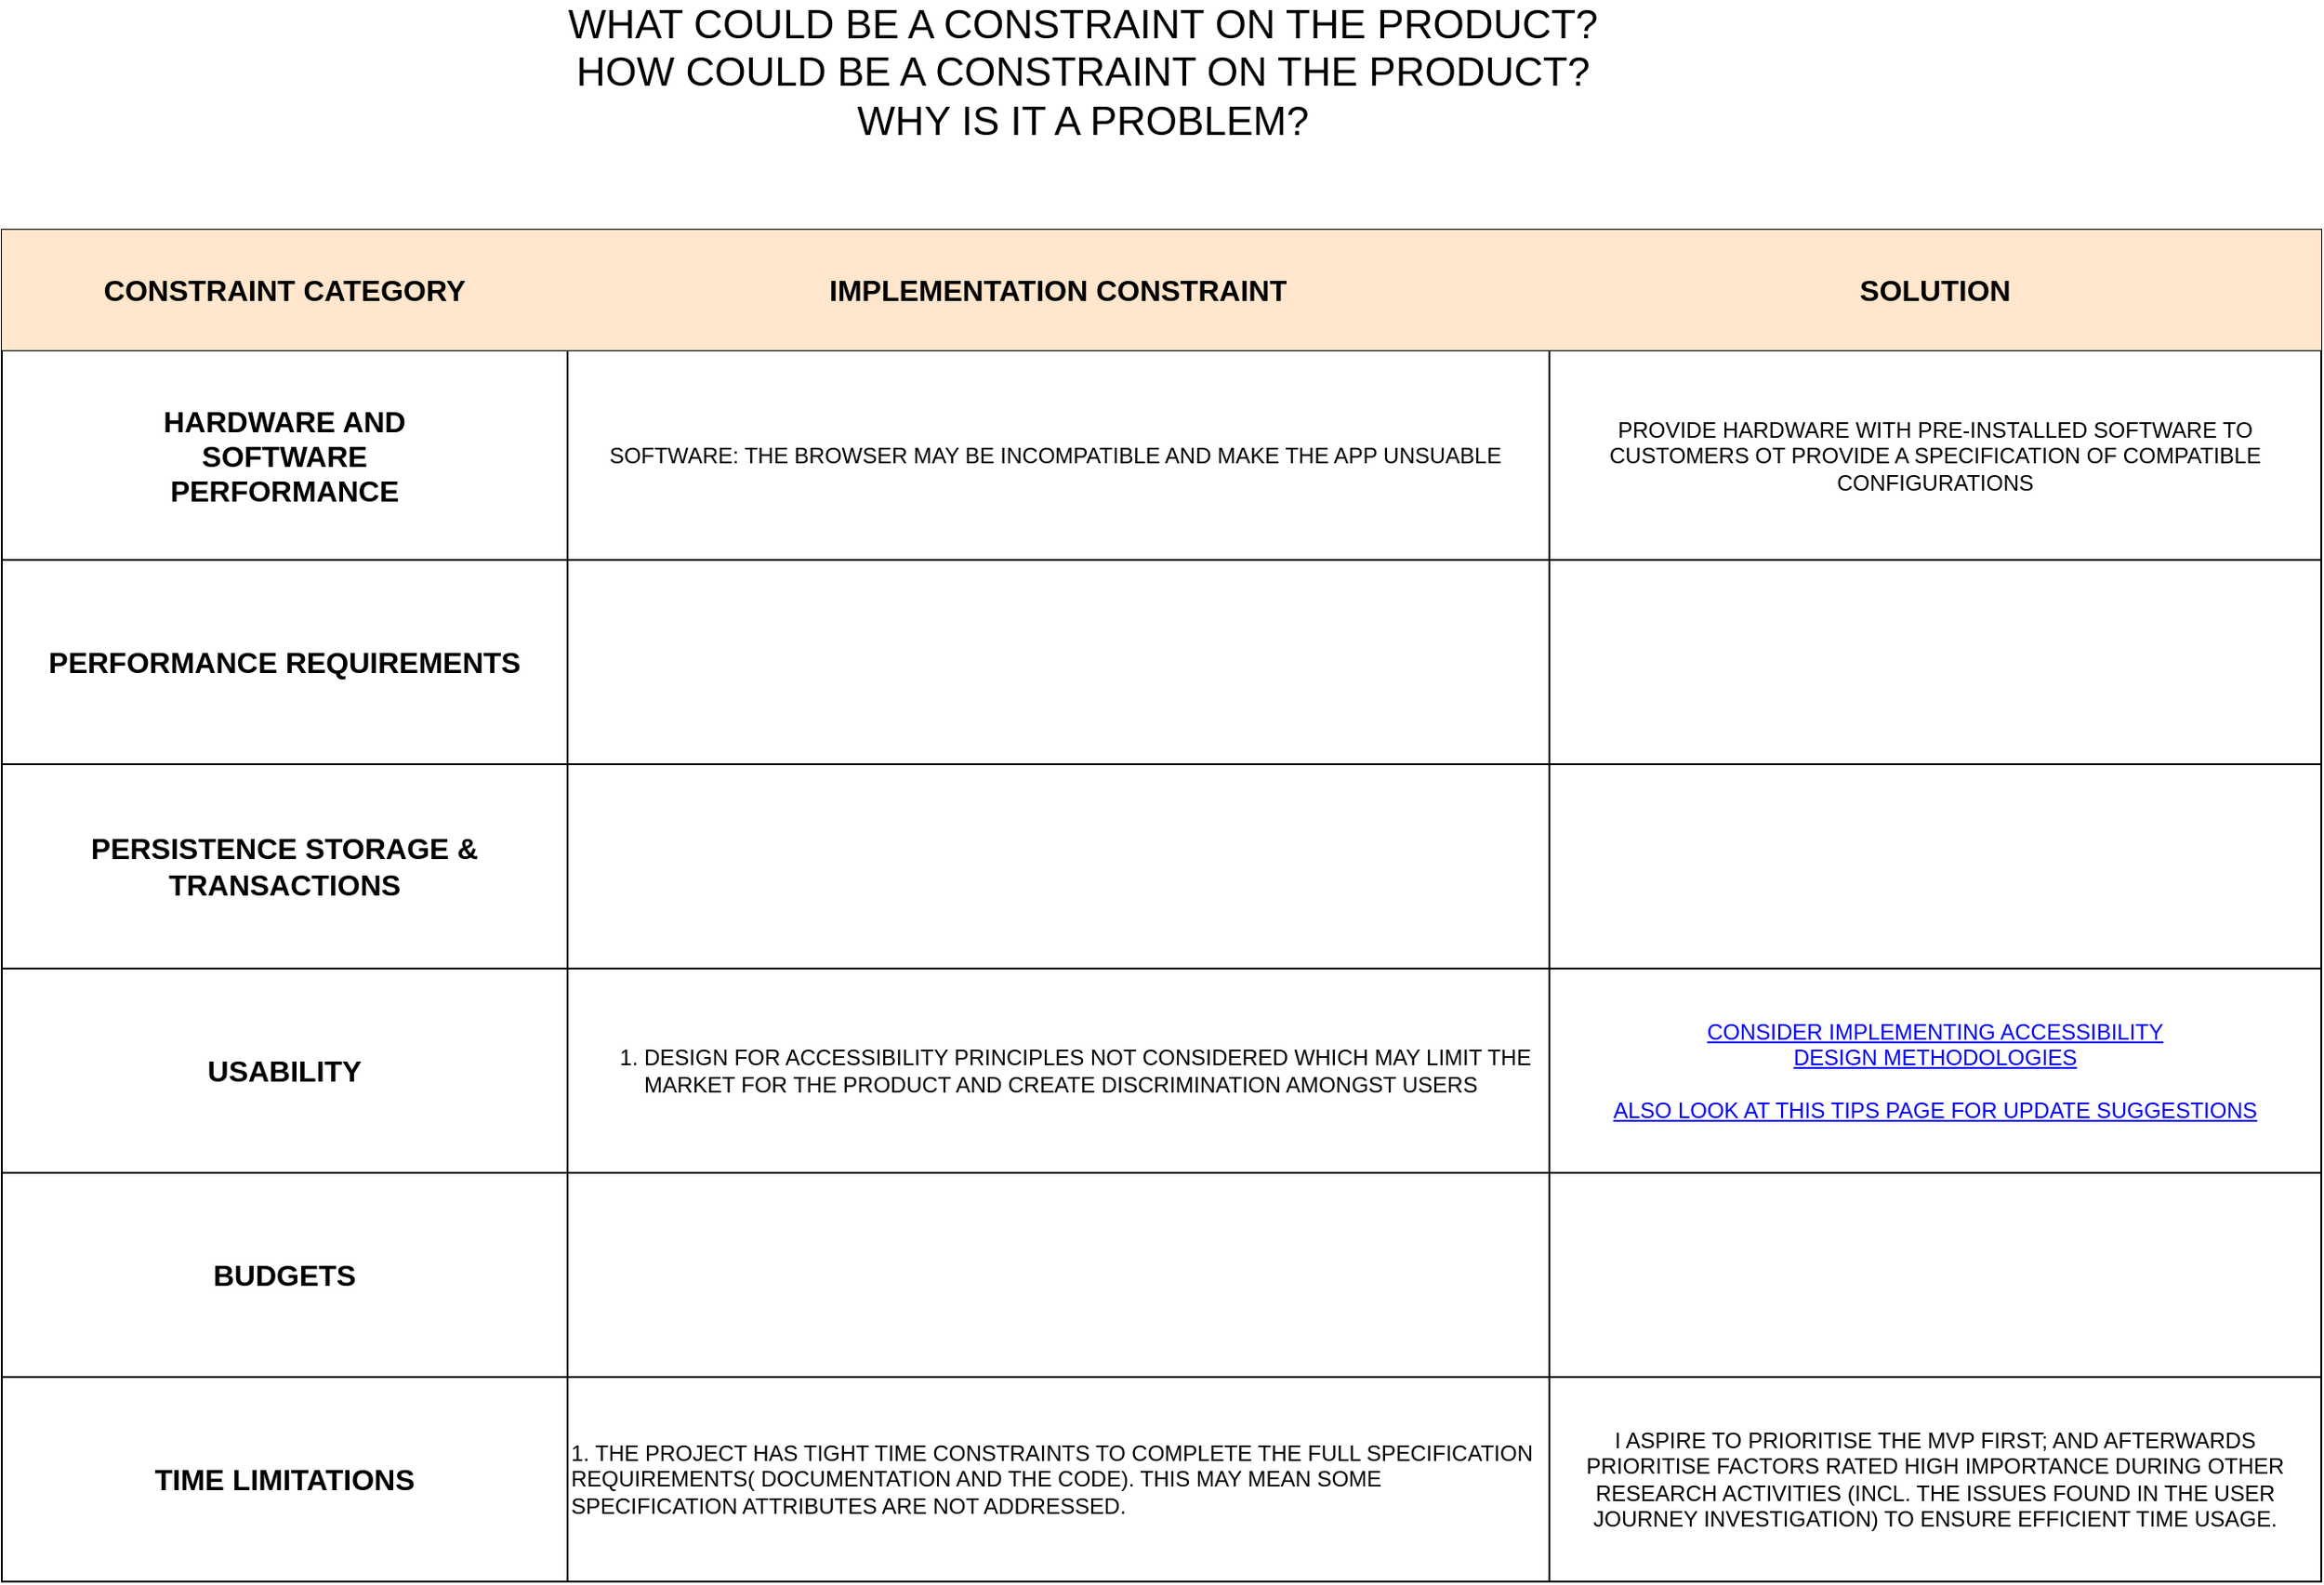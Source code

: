 <mxfile version="13.9.6" type="github">
  <diagram id="UNEN4vckEBG-DJC_pmxb" name="Page-1">
    <mxGraphModel dx="1842" dy="1602" grid="0" gridSize="10" guides="1" tooltips="1" connect="1" arrows="1" fold="1" page="0" pageScale="1" pageWidth="827" pageHeight="1169" math="0" shadow="0">
      <root>
        <mxCell id="0" />
        <mxCell id="1" parent="0" />
        <mxCell id="2JZlqwN-lR3yLo2RLOQG-14" value="" style="shape=table;html=1;whiteSpace=wrap;startSize=0;container=1;collapsible=0;childLayout=tableLayout;" vertex="1" parent="1">
          <mxGeometry x="-221" y="-279" width="1271" height="741.13" as="geometry" />
        </mxCell>
        <mxCell id="2JZlqwN-lR3yLo2RLOQG-15" value="" style="shape=partialRectangle;html=1;whiteSpace=wrap;collapsible=0;dropTarget=0;pointerEvents=0;fillColor=none;top=0;left=0;bottom=0;right=0;points=[[0,0.5],[1,0.5]];portConstraint=eastwest;" vertex="1" parent="2JZlqwN-lR3yLo2RLOQG-14">
          <mxGeometry width="1271" height="66" as="geometry" />
        </mxCell>
        <mxCell id="2JZlqwN-lR3yLo2RLOQG-16" value="&lt;b&gt;&lt;font style=&quot;font-size: 16px&quot;&gt;CONSTRAINT CATEGORY&lt;/font&gt;&lt;/b&gt;" style="shape=partialRectangle;html=1;whiteSpace=wrap;connectable=0;fillColor=#ffe6cc;top=0;left=0;bottom=0;right=0;overflow=hidden;strokeColor=#d79b00;" vertex="1" parent="2JZlqwN-lR3yLo2RLOQG-15">
          <mxGeometry width="310" height="66" as="geometry" />
        </mxCell>
        <mxCell id="2JZlqwN-lR3yLo2RLOQG-17" value="&lt;b&gt;&lt;font style=&quot;font-size: 16px&quot;&gt;IMPLEMENTATION CONSTRAINT&lt;/font&gt;&lt;/b&gt;" style="shape=partialRectangle;html=1;whiteSpace=wrap;connectable=0;fillColor=#ffe6cc;top=0;left=0;bottom=0;right=0;overflow=hidden;strokeColor=#d79b00;" vertex="1" parent="2JZlqwN-lR3yLo2RLOQG-15">
          <mxGeometry x="310" width="538" height="66" as="geometry" />
        </mxCell>
        <mxCell id="2JZlqwN-lR3yLo2RLOQG-18" value="&lt;b&gt;&lt;font style=&quot;font-size: 16px&quot;&gt;SOLUTION&lt;/font&gt;&lt;/b&gt;" style="shape=partialRectangle;html=1;whiteSpace=wrap;connectable=0;fillColor=#ffe6cc;top=0;left=0;bottom=0;right=0;overflow=hidden;strokeColor=#d79b00;" vertex="1" parent="2JZlqwN-lR3yLo2RLOQG-15">
          <mxGeometry x="848" width="423" height="66" as="geometry" />
        </mxCell>
        <mxCell id="2JZlqwN-lR3yLo2RLOQG-19" value="" style="shape=partialRectangle;html=1;whiteSpace=wrap;collapsible=0;dropTarget=0;pointerEvents=0;fillColor=none;top=0;left=0;bottom=0;right=0;points=[[0,0.5],[1,0.5]];portConstraint=eastwest;" vertex="1" parent="2JZlqwN-lR3yLo2RLOQG-14">
          <mxGeometry y="66" width="1271" height="115" as="geometry" />
        </mxCell>
        <mxCell id="2JZlqwN-lR3yLo2RLOQG-20" value="&lt;font style=&quot;font-size: 16px&quot;&gt;&lt;b&gt;HARDWARE AND &lt;br&gt;SOFTWARE &lt;br&gt;PERFORMANCE&lt;/b&gt;&lt;/font&gt;" style="shape=partialRectangle;html=1;whiteSpace=wrap;connectable=0;fillColor=none;top=0;left=0;bottom=0;right=0;overflow=hidden;align=center;" vertex="1" parent="2JZlqwN-lR3yLo2RLOQG-19">
          <mxGeometry width="310" height="115" as="geometry" />
        </mxCell>
        <mxCell id="2JZlqwN-lR3yLo2RLOQG-21" value="SOFTWARE: THE BROWSER MAY BE INCOMPATIBLE AND MAKE THE APP UNSUABLE&amp;nbsp;" style="shape=partialRectangle;html=1;whiteSpace=wrap;connectable=0;fillColor=none;top=0;left=0;bottom=0;right=0;overflow=hidden;" vertex="1" parent="2JZlqwN-lR3yLo2RLOQG-19">
          <mxGeometry x="310" width="538" height="115" as="geometry" />
        </mxCell>
        <mxCell id="2JZlqwN-lR3yLo2RLOQG-22" value="PROVIDE HARDWARE WITH PRE-INSTALLED SOFTWARE TO CUSTOMERS OT PROVIDE A SPECIFICATION OF COMPATIBLE CONFIGURATIONS" style="shape=partialRectangle;html=1;whiteSpace=wrap;connectable=0;fillColor=none;top=0;left=0;bottom=0;right=0;overflow=hidden;" vertex="1" parent="2JZlqwN-lR3yLo2RLOQG-19">
          <mxGeometry x="848" width="423" height="115" as="geometry" />
        </mxCell>
        <mxCell id="2JZlqwN-lR3yLo2RLOQG-23" value="" style="shape=partialRectangle;html=1;whiteSpace=wrap;collapsible=0;dropTarget=0;pointerEvents=0;fillColor=none;top=0;left=0;bottom=0;right=0;points=[[0,0.5],[1,0.5]];portConstraint=eastwest;" vertex="1" parent="2JZlqwN-lR3yLo2RLOQG-14">
          <mxGeometry y="181" width="1271" height="112" as="geometry" />
        </mxCell>
        <mxCell id="2JZlqwN-lR3yLo2RLOQG-24" value="&lt;span style=&quot;font-size: 16px&quot;&gt;&lt;b&gt;PERFORMANCE REQUIREMENTS&lt;/b&gt;&lt;/span&gt;" style="shape=partialRectangle;html=1;whiteSpace=wrap;connectable=0;fillColor=none;top=0;left=0;bottom=0;right=0;overflow=hidden;" vertex="1" parent="2JZlqwN-lR3yLo2RLOQG-23">
          <mxGeometry width="310" height="112" as="geometry" />
        </mxCell>
        <mxCell id="2JZlqwN-lR3yLo2RLOQG-25" value="" style="shape=partialRectangle;html=1;whiteSpace=wrap;connectable=0;fillColor=none;top=0;left=0;bottom=0;right=0;overflow=hidden;" vertex="1" parent="2JZlqwN-lR3yLo2RLOQG-23">
          <mxGeometry x="310" width="538" height="112" as="geometry" />
        </mxCell>
        <mxCell id="2JZlqwN-lR3yLo2RLOQG-26" value="" style="shape=partialRectangle;html=1;whiteSpace=wrap;connectable=0;fillColor=none;top=0;left=0;bottom=0;right=0;overflow=hidden;" vertex="1" parent="2JZlqwN-lR3yLo2RLOQG-23">
          <mxGeometry x="848" width="423" height="112" as="geometry" />
        </mxCell>
        <mxCell id="2JZlqwN-lR3yLo2RLOQG-31" value="" style="shape=partialRectangle;html=1;whiteSpace=wrap;collapsible=0;dropTarget=0;pointerEvents=0;fillColor=none;top=0;left=0;bottom=0;right=0;points=[[0,0.5],[1,0.5]];portConstraint=eastwest;" vertex="1" parent="2JZlqwN-lR3yLo2RLOQG-14">
          <mxGeometry y="293" width="1271" height="112" as="geometry" />
        </mxCell>
        <mxCell id="2JZlqwN-lR3yLo2RLOQG-32" value="&lt;span style=&quot;font-size: 16px&quot;&gt;&lt;b&gt;PERSISTENCE STORAGE &amp;amp; TRANSACTIONS&lt;/b&gt;&lt;/span&gt;" style="shape=partialRectangle;html=1;whiteSpace=wrap;connectable=0;fillColor=none;top=0;left=0;bottom=0;right=0;overflow=hidden;" vertex="1" parent="2JZlqwN-lR3yLo2RLOQG-31">
          <mxGeometry width="310" height="112" as="geometry" />
        </mxCell>
        <mxCell id="2JZlqwN-lR3yLo2RLOQG-33" value="" style="shape=partialRectangle;html=1;whiteSpace=wrap;connectable=0;fillColor=none;top=0;left=0;bottom=0;right=0;overflow=hidden;" vertex="1" parent="2JZlqwN-lR3yLo2RLOQG-31">
          <mxGeometry x="310" width="538" height="112" as="geometry" />
        </mxCell>
        <mxCell id="2JZlqwN-lR3yLo2RLOQG-34" value="" style="shape=partialRectangle;html=1;whiteSpace=wrap;connectable=0;fillColor=none;top=0;left=0;bottom=0;right=0;overflow=hidden;" vertex="1" parent="2JZlqwN-lR3yLo2RLOQG-31">
          <mxGeometry x="848" width="423" height="112" as="geometry" />
        </mxCell>
        <mxCell id="2JZlqwN-lR3yLo2RLOQG-35" value="" style="shape=partialRectangle;html=1;whiteSpace=wrap;collapsible=0;dropTarget=0;pointerEvents=0;fillColor=none;top=0;left=0;bottom=0;right=0;points=[[0,0.5],[1,0.5]];portConstraint=eastwest;" vertex="1" parent="2JZlqwN-lR3yLo2RLOQG-14">
          <mxGeometry y="405" width="1271" height="112" as="geometry" />
        </mxCell>
        <mxCell id="2JZlqwN-lR3yLo2RLOQG-36" value="&lt;span style=&quot;font-size: 16px&quot;&gt;&lt;b&gt;USABILITY&lt;/b&gt;&lt;/span&gt;" style="shape=partialRectangle;html=1;whiteSpace=wrap;connectable=0;fillColor=none;top=0;left=0;bottom=0;right=0;overflow=hidden;" vertex="1" parent="2JZlqwN-lR3yLo2RLOQG-35">
          <mxGeometry width="310" height="112" as="geometry" />
        </mxCell>
        <mxCell id="2JZlqwN-lR3yLo2RLOQG-37" value="&lt;ol&gt;&lt;li&gt;DESIGN FOR ACCESSIBILITY PRINCIPLES NOT CONSIDERED WHICH MAY LIMIT THE MARKET FOR THE PRODUCT AND CREATE DISCRIMINATION AMONGST USERS&lt;/li&gt;&lt;/ol&gt;" style="shape=partialRectangle;html=1;whiteSpace=wrap;connectable=0;fillColor=none;top=0;left=0;bottom=0;right=0;overflow=hidden;align=left;" vertex="1" parent="2JZlqwN-lR3yLo2RLOQG-35">
          <mxGeometry x="310" width="538" height="112" as="geometry" />
        </mxCell>
        <mxCell id="2JZlqwN-lR3yLo2RLOQG-38" value="&lt;a href=&quot;https://www.w3.org/WAI/test-evaluate/preliminary/&quot;&gt;CONSIDER IMPLEMENTING ACCESSIBILITY &lt;br&gt;DESIGN METHODOLOGIES&lt;/a&gt;&lt;br&gt;&lt;br&gt;&lt;a href=&quot;https://www.w3.org/WAI/tips/&quot;&gt;ALSO LOOK AT THIS TIPS PAGE FOR UPDATE SUGGESTIONS&lt;/a&gt;" style="shape=partialRectangle;html=1;whiteSpace=wrap;connectable=0;fillColor=none;top=0;left=0;bottom=0;right=0;overflow=hidden;" vertex="1" parent="2JZlqwN-lR3yLo2RLOQG-35">
          <mxGeometry x="848" width="423" height="112" as="geometry" />
        </mxCell>
        <mxCell id="2JZlqwN-lR3yLo2RLOQG-39" value="" style="shape=partialRectangle;html=1;whiteSpace=wrap;collapsible=0;dropTarget=0;pointerEvents=0;fillColor=none;top=0;left=0;bottom=0;right=0;points=[[0,0.5],[1,0.5]];portConstraint=eastwest;" vertex="1" parent="2JZlqwN-lR3yLo2RLOQG-14">
          <mxGeometry y="517" width="1271" height="112" as="geometry" />
        </mxCell>
        <mxCell id="2JZlqwN-lR3yLo2RLOQG-40" value="&lt;span style=&quot;font-size: 16px&quot;&gt;&lt;b&gt;BUDGETS&lt;/b&gt;&lt;/span&gt;" style="shape=partialRectangle;html=1;whiteSpace=wrap;connectable=0;fillColor=none;top=0;left=0;bottom=0;right=0;overflow=hidden;" vertex="1" parent="2JZlqwN-lR3yLo2RLOQG-39">
          <mxGeometry width="310" height="112" as="geometry" />
        </mxCell>
        <mxCell id="2JZlqwN-lR3yLo2RLOQG-41" value="" style="shape=partialRectangle;html=1;whiteSpace=wrap;connectable=0;fillColor=none;top=0;left=0;bottom=0;right=0;overflow=hidden;" vertex="1" parent="2JZlqwN-lR3yLo2RLOQG-39">
          <mxGeometry x="310" width="538" height="112" as="geometry" />
        </mxCell>
        <mxCell id="2JZlqwN-lR3yLo2RLOQG-42" value="" style="shape=partialRectangle;html=1;whiteSpace=wrap;connectable=0;fillColor=none;top=0;left=0;bottom=0;right=0;overflow=hidden;" vertex="1" parent="2JZlqwN-lR3yLo2RLOQG-39">
          <mxGeometry x="848" width="423" height="112" as="geometry" />
        </mxCell>
        <mxCell id="2JZlqwN-lR3yLo2RLOQG-43" value="" style="shape=partialRectangle;html=1;whiteSpace=wrap;collapsible=0;dropTarget=0;pointerEvents=0;fillColor=none;top=0;left=0;bottom=0;right=0;points=[[0,0.5],[1,0.5]];portConstraint=eastwest;" vertex="1" parent="2JZlqwN-lR3yLo2RLOQG-14">
          <mxGeometry y="629" width="1271" height="112" as="geometry" />
        </mxCell>
        <mxCell id="2JZlqwN-lR3yLo2RLOQG-44" value="&lt;span style=&quot;font-size: 16px&quot;&gt;&lt;b&gt;TIME LIMITATIONS&lt;/b&gt;&lt;/span&gt;" style="shape=partialRectangle;html=1;whiteSpace=wrap;connectable=0;fillColor=none;top=0;left=0;bottom=0;right=0;overflow=hidden;" vertex="1" parent="2JZlqwN-lR3yLo2RLOQG-43">
          <mxGeometry width="310" height="112" as="geometry" />
        </mxCell>
        <mxCell id="2JZlqwN-lR3yLo2RLOQG-45" value="1. THE PROJECT HAS TIGHT TIME CONSTRAINTS TO COMPLETE THE FULL SPECIFICATION REQUIREMENTS( DOCUMENTATION AND THE CODE). THIS MAY MEAN SOME SPECIFICATION ATTRIBUTES ARE NOT ADDRESSED.&amp;nbsp;" style="shape=partialRectangle;html=1;whiteSpace=wrap;connectable=0;fillColor=none;top=0;left=0;bottom=0;right=0;overflow=hidden;align=left;" vertex="1" parent="2JZlqwN-lR3yLo2RLOQG-43">
          <mxGeometry x="310" width="538" height="112" as="geometry" />
        </mxCell>
        <mxCell id="2JZlqwN-lR3yLo2RLOQG-46" value="I ASPIRE TO PRIORITISE THE MVP FIRST; AND AFTERWARDS PRIORITISE FACTORS RATED HIGH IMPORTANCE DURING OTHER RESEARCH ACTIVITIES (INCL. THE ISSUES FOUND IN THE USER JOURNEY INVESTIGATION) TO ENSURE EFFICIENT TIME USAGE." style="shape=partialRectangle;html=1;whiteSpace=wrap;connectable=0;fillColor=none;top=0;left=0;bottom=0;right=0;overflow=hidden;" vertex="1" parent="2JZlqwN-lR3yLo2RLOQG-43">
          <mxGeometry x="848" width="423" height="112" as="geometry" />
        </mxCell>
        <mxCell id="2JZlqwN-lR3yLo2RLOQG-49" value="&lt;font style=&quot;font-size: 22px&quot;&gt;WHAT COULD BE A CONSTRAINT ON THE PRODUCT?&lt;br&gt;HOW COULD BE A CONSTRAINT ON THE PRODUCT?&lt;br&gt;WHY IS IT A PROBLEM?&lt;br&gt;&lt;/font&gt;" style="text;html=1;align=center;verticalAlign=middle;resizable=0;points=[];autosize=1;" vertex="1" parent="1">
          <mxGeometry x="84" y="-393" width="574" height="55" as="geometry" />
        </mxCell>
      </root>
    </mxGraphModel>
  </diagram>
</mxfile>

